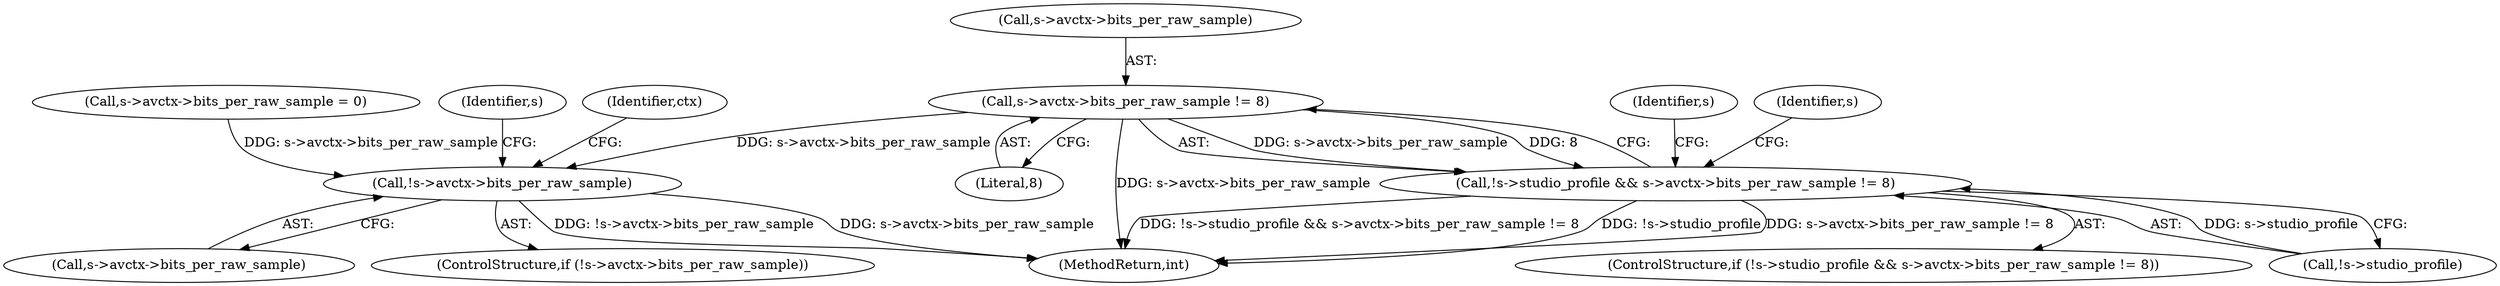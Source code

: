 digraph "0_FFmpeg_bd27a9364ca274ca97f1df6d984e88a0700fb235_2@pointer" {
"1000131" [label="(Call,s->avctx->bits_per_raw_sample != 8)"];
"1000126" [label="(Call,!s->studio_profile && s->avctx->bits_per_raw_sample != 8)"];
"1000753" [label="(Call,!s->avctx->bits_per_raw_sample)"];
"1000131" [label="(Call,s->avctx->bits_per_raw_sample != 8)"];
"1000754" [label="(Call,s->avctx->bits_per_raw_sample)"];
"1000753" [label="(Call,!s->avctx->bits_per_raw_sample)"];
"1000752" [label="(ControlStructure,if (!s->avctx->bits_per_raw_sample))"];
"1000762" [label="(Identifier,s)"];
"1000137" [label="(Literal,8)"];
"1000149" [label="(Identifier,s)"];
"1000770" [label="(Identifier,ctx)"];
"1000126" [label="(Call,!s->studio_profile && s->avctx->bits_per_raw_sample != 8)"];
"1000777" [label="(MethodReturn,int)"];
"1000132" [label="(Call,s->avctx->bits_per_raw_sample)"];
"1000138" [label="(Call,s->avctx->bits_per_raw_sample = 0)"];
"1000127" [label="(Call,!s->studio_profile)"];
"1000125" [label="(ControlStructure,if (!s->studio_profile && s->avctx->bits_per_raw_sample != 8))"];
"1000141" [label="(Identifier,s)"];
"1000131" -> "1000126"  [label="AST: "];
"1000131" -> "1000137"  [label="CFG: "];
"1000132" -> "1000131"  [label="AST: "];
"1000137" -> "1000131"  [label="AST: "];
"1000126" -> "1000131"  [label="CFG: "];
"1000131" -> "1000777"  [label="DDG: s->avctx->bits_per_raw_sample"];
"1000131" -> "1000126"  [label="DDG: s->avctx->bits_per_raw_sample"];
"1000131" -> "1000126"  [label="DDG: 8"];
"1000131" -> "1000753"  [label="DDG: s->avctx->bits_per_raw_sample"];
"1000126" -> "1000125"  [label="AST: "];
"1000126" -> "1000127"  [label="CFG: "];
"1000127" -> "1000126"  [label="AST: "];
"1000141" -> "1000126"  [label="CFG: "];
"1000149" -> "1000126"  [label="CFG: "];
"1000126" -> "1000777"  [label="DDG: !s->studio_profile && s->avctx->bits_per_raw_sample != 8"];
"1000126" -> "1000777"  [label="DDG: !s->studio_profile"];
"1000126" -> "1000777"  [label="DDG: s->avctx->bits_per_raw_sample != 8"];
"1000127" -> "1000126"  [label="DDG: s->studio_profile"];
"1000753" -> "1000752"  [label="AST: "];
"1000753" -> "1000754"  [label="CFG: "];
"1000754" -> "1000753"  [label="AST: "];
"1000762" -> "1000753"  [label="CFG: "];
"1000770" -> "1000753"  [label="CFG: "];
"1000753" -> "1000777"  [label="DDG: s->avctx->bits_per_raw_sample"];
"1000753" -> "1000777"  [label="DDG: !s->avctx->bits_per_raw_sample"];
"1000138" -> "1000753"  [label="DDG: s->avctx->bits_per_raw_sample"];
}
